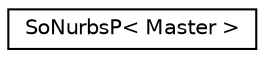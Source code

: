 digraph "Graphical Class Hierarchy"
{
 // LATEX_PDF_SIZE
  edge [fontname="Helvetica",fontsize="10",labelfontname="Helvetica",labelfontsize="10"];
  node [fontname="Helvetica",fontsize="10",shape=record];
  rankdir="LR";
  Node0 [label="SoNurbsP\< Master \>",height=0.2,width=0.4,color="black", fillcolor="white", style="filled",URL="$classSoNurbsP.html",tooltip=" "];
}
